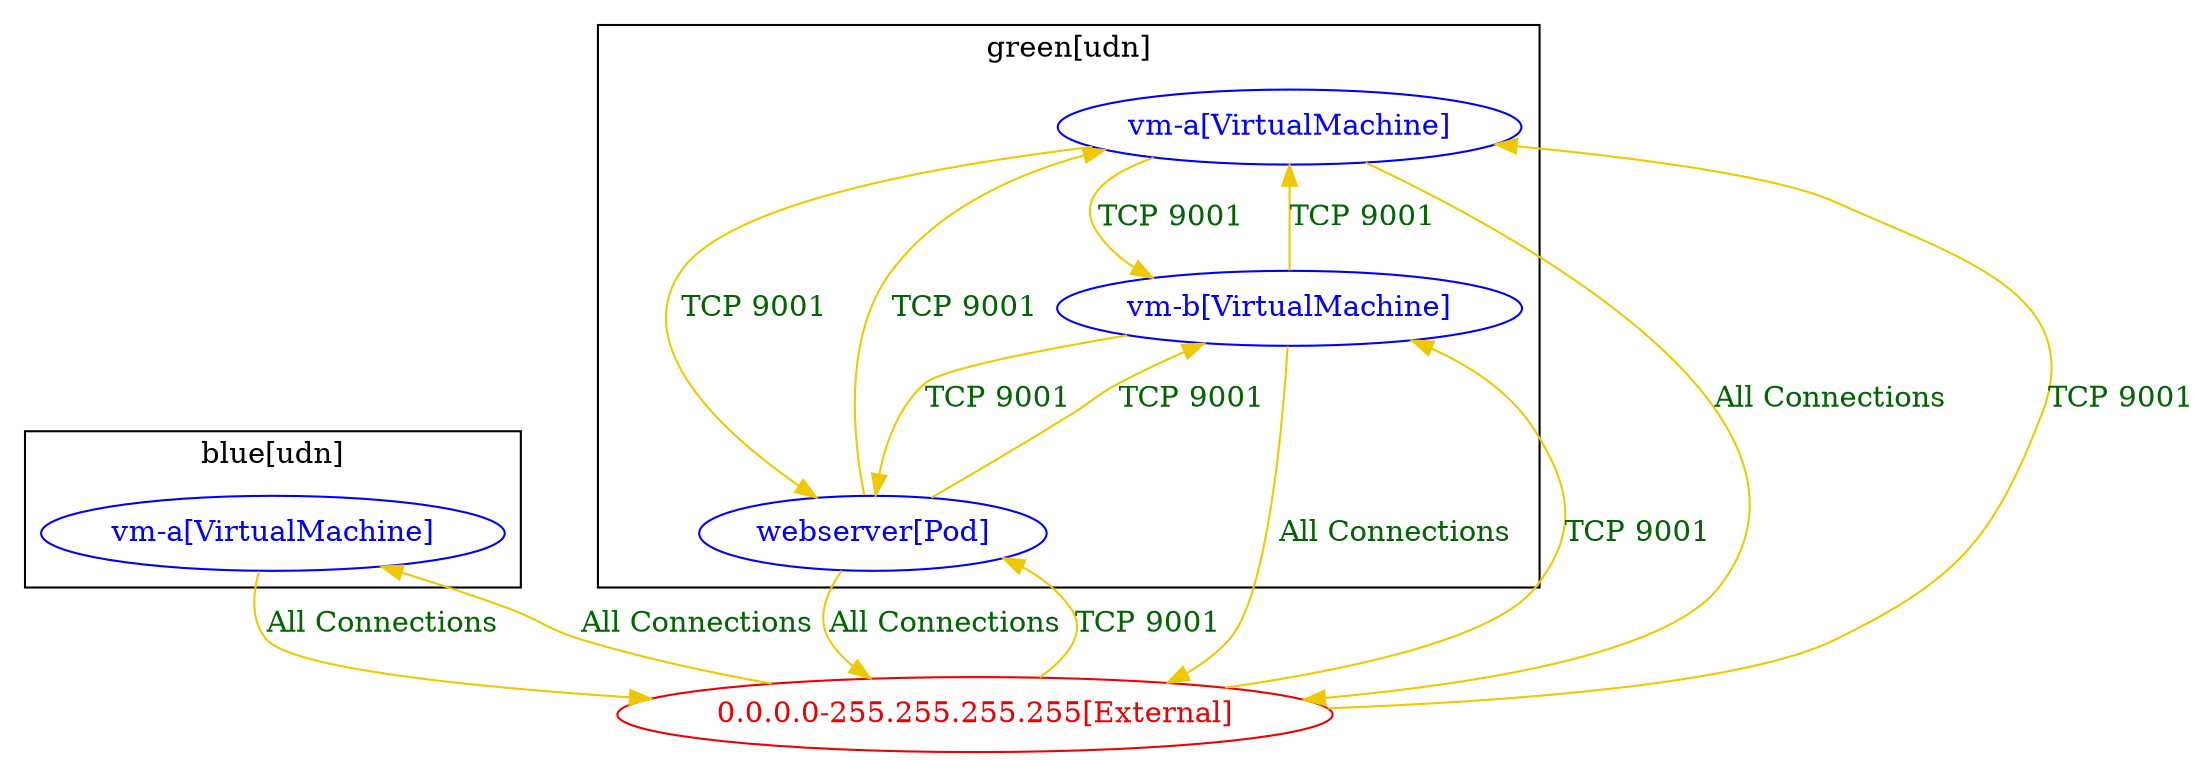 digraph {
	subgraph "cluster_blue[udn]" {
		color="black"
		fontcolor="black"
		"blue[udn]/vm-a[VirtualMachine]" [label="vm-a[VirtualMachine]" color="blue" fontcolor="blue"]
		label="blue[udn]"
	}
	subgraph "cluster_green[udn]" {
		color="black"
		fontcolor="black"
		"green[udn]/vm-a[VirtualMachine]" [label="vm-a[VirtualMachine]" color="blue" fontcolor="blue"]
		"green[udn]/vm-b[VirtualMachine]" [label="vm-b[VirtualMachine]" color="blue" fontcolor="blue"]
		"green[udn]/webserver[Pod]" [label="webserver[Pod]" color="blue" fontcolor="blue"]
		label="green[udn]"
	}
	"0.0.0.0-255.255.255.255[External]" [label="0.0.0.0-255.255.255.255[External]" color="red2" fontcolor="red2"]
	"0.0.0.0-255.255.255.255[External]" -> "blue[udn]/vm-a[VirtualMachine]" [label="All Connections" color="gold2" fontcolor="darkgreen" weight=0.5]
	"0.0.0.0-255.255.255.255[External]" -> "green[udn]/vm-a[VirtualMachine]" [label="TCP 9001" color="gold2" fontcolor="darkgreen" weight=0.5]
	"0.0.0.0-255.255.255.255[External]" -> "green[udn]/vm-b[VirtualMachine]" [label="TCP 9001" color="gold2" fontcolor="darkgreen" weight=0.5]
	"0.0.0.0-255.255.255.255[External]" -> "green[udn]/webserver[Pod]" [label="TCP 9001" color="gold2" fontcolor="darkgreen" weight=0.5]
	"blue[udn]/vm-a[VirtualMachine]" -> "0.0.0.0-255.255.255.255[External]" [label="All Connections" color="gold2" fontcolor="darkgreen" weight=1]
	"green[udn]/vm-a[VirtualMachine]" -> "0.0.0.0-255.255.255.255[External]" [label="All Connections" color="gold2" fontcolor="darkgreen" weight=1]
	"green[udn]/vm-a[VirtualMachine]" -> "green[udn]/vm-b[VirtualMachine]" [label="TCP 9001" color="gold2" fontcolor="darkgreen" weight=0.5]
	"green[udn]/vm-a[VirtualMachine]" -> "green[udn]/webserver[Pod]" [label="TCP 9001" color="gold2" fontcolor="darkgreen" weight=0.5]
	"green[udn]/vm-b[VirtualMachine]" -> "0.0.0.0-255.255.255.255[External]" [label="All Connections" color="gold2" fontcolor="darkgreen" weight=1]
	"green[udn]/vm-b[VirtualMachine]" -> "green[udn]/vm-a[VirtualMachine]" [label="TCP 9001" color="gold2" fontcolor="darkgreen" weight=1]
	"green[udn]/vm-b[VirtualMachine]" -> "green[udn]/webserver[Pod]" [label="TCP 9001" color="gold2" fontcolor="darkgreen" weight=0.5]
	"green[udn]/webserver[Pod]" -> "0.0.0.0-255.255.255.255[External]" [label="All Connections" color="gold2" fontcolor="darkgreen" weight=1]
	"green[udn]/webserver[Pod]" -> "green[udn]/vm-a[VirtualMachine]" [label="TCP 9001" color="gold2" fontcolor="darkgreen" weight=1]
	"green[udn]/webserver[Pod]" -> "green[udn]/vm-b[VirtualMachine]" [label="TCP 9001" color="gold2" fontcolor="darkgreen" weight=1]
}